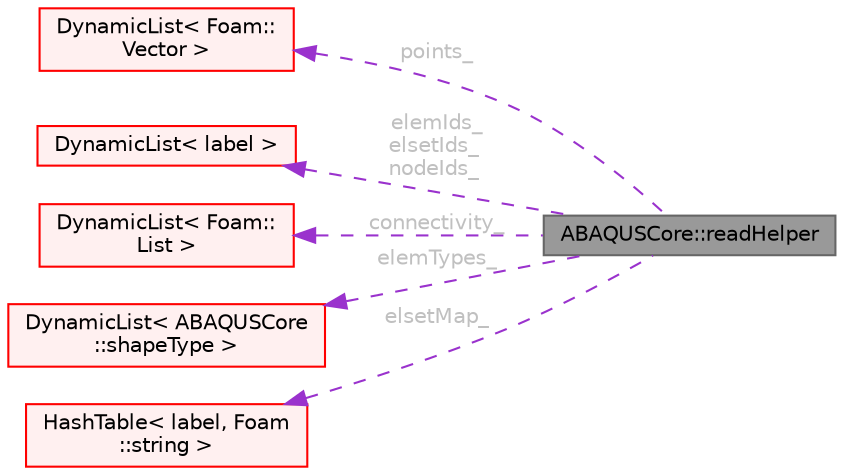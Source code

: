 digraph "ABAQUSCore::readHelper"
{
 // LATEX_PDF_SIZE
  bgcolor="transparent";
  edge [fontname=Helvetica,fontsize=10,labelfontname=Helvetica,labelfontsize=10];
  node [fontname=Helvetica,fontsize=10,shape=box,height=0.2,width=0.4];
  rankdir="LR";
  Node1 [id="Node000001",label="ABAQUSCore::readHelper",height=0.2,width=0.4,color="gray40", fillcolor="grey60", style="filled", fontcolor="black",tooltip=" "];
  Node2 -> Node1 [id="edge1_Node000001_Node000002",dir="back",color="darkorchid3",style="dashed",tooltip=" ",label=" points_",fontcolor="grey" ];
  Node2 [id="Node000002",label="DynamicList\< Foam::\lVector \>",height=0.2,width=0.4,color="red", fillcolor="#FFF0F0", style="filled",URL="$classFoam_1_1DynamicList.html",tooltip=" "];
  Node7 -> Node1 [id="edge2_Node000001_Node000007",dir="back",color="darkorchid3",style="dashed",tooltip=" ",label=" elemIds_\nelsetIds_\nnodeIds_",fontcolor="grey" ];
  Node7 [id="Node000007",label="DynamicList\< label \>",height=0.2,width=0.4,color="red", fillcolor="#FFF0F0", style="filled",URL="$classFoam_1_1DynamicList.html",tooltip=" "];
  Node9 -> Node1 [id="edge3_Node000001_Node000009",dir="back",color="darkorchid3",style="dashed",tooltip=" ",label=" connectivity_",fontcolor="grey" ];
  Node9 [id="Node000009",label="DynamicList\< Foam::\lList \>",height=0.2,width=0.4,color="red", fillcolor="#FFF0F0", style="filled",URL="$classFoam_1_1DynamicList.html",tooltip=" "];
  Node11 -> Node1 [id="edge4_Node000001_Node000011",dir="back",color="darkorchid3",style="dashed",tooltip=" ",label=" elemTypes_",fontcolor="grey" ];
  Node11 [id="Node000011",label="DynamicList\< ABAQUSCore\l::shapeType \>",height=0.2,width=0.4,color="red", fillcolor="#FFF0F0", style="filled",URL="$classFoam_1_1DynamicList.html",tooltip=" "];
  Node13 -> Node1 [id="edge5_Node000001_Node000013",dir="back",color="darkorchid3",style="dashed",tooltip=" ",label=" elsetMap_",fontcolor="grey" ];
  Node13 [id="Node000013",label="HashTable\< label, Foam\l::string \>",height=0.2,width=0.4,color="red", fillcolor="#FFF0F0", style="filled",URL="$classFoam_1_1HashTable.html",tooltip=" "];
}
